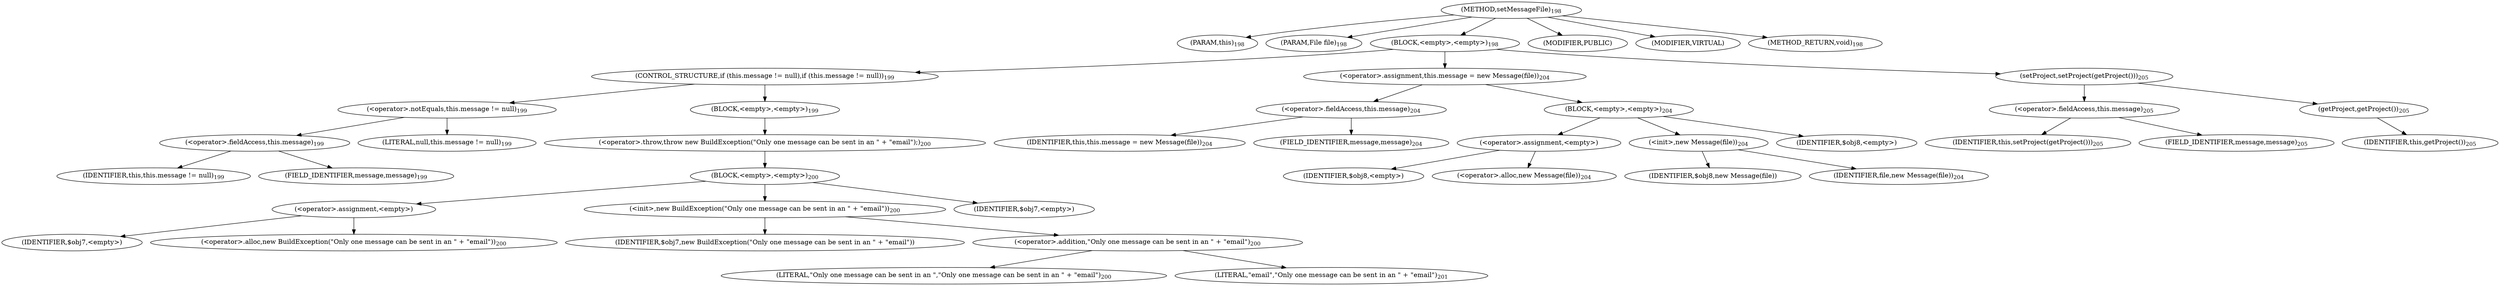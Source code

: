 digraph "setMessageFile" {  
"237" [label = <(METHOD,setMessageFile)<SUB>198</SUB>> ]
"20" [label = <(PARAM,this)<SUB>198</SUB>> ]
"238" [label = <(PARAM,File file)<SUB>198</SUB>> ]
"239" [label = <(BLOCK,&lt;empty&gt;,&lt;empty&gt;)<SUB>198</SUB>> ]
"240" [label = <(CONTROL_STRUCTURE,if (this.message != null),if (this.message != null))<SUB>199</SUB>> ]
"241" [label = <(&lt;operator&gt;.notEquals,this.message != null)<SUB>199</SUB>> ]
"242" [label = <(&lt;operator&gt;.fieldAccess,this.message)<SUB>199</SUB>> ]
"19" [label = <(IDENTIFIER,this,this.message != null)<SUB>199</SUB>> ]
"243" [label = <(FIELD_IDENTIFIER,message,message)<SUB>199</SUB>> ]
"244" [label = <(LITERAL,null,this.message != null)<SUB>199</SUB>> ]
"245" [label = <(BLOCK,&lt;empty&gt;,&lt;empty&gt;)<SUB>199</SUB>> ]
"246" [label = <(&lt;operator&gt;.throw,throw new BuildException(&quot;Only one message can be sent in an &quot; + &quot;email&quot;);)<SUB>200</SUB>> ]
"247" [label = <(BLOCK,&lt;empty&gt;,&lt;empty&gt;)<SUB>200</SUB>> ]
"248" [label = <(&lt;operator&gt;.assignment,&lt;empty&gt;)> ]
"249" [label = <(IDENTIFIER,$obj7,&lt;empty&gt;)> ]
"250" [label = <(&lt;operator&gt;.alloc,new BuildException(&quot;Only one message can be sent in an &quot; + &quot;email&quot;))<SUB>200</SUB>> ]
"251" [label = <(&lt;init&gt;,new BuildException(&quot;Only one message can be sent in an &quot; + &quot;email&quot;))<SUB>200</SUB>> ]
"252" [label = <(IDENTIFIER,$obj7,new BuildException(&quot;Only one message can be sent in an &quot; + &quot;email&quot;))> ]
"253" [label = <(&lt;operator&gt;.addition,&quot;Only one message can be sent in an &quot; + &quot;email&quot;)<SUB>200</SUB>> ]
"254" [label = <(LITERAL,&quot;Only one message can be sent in an &quot;,&quot;Only one message can be sent in an &quot; + &quot;email&quot;)<SUB>200</SUB>> ]
"255" [label = <(LITERAL,&quot;email&quot;,&quot;Only one message can be sent in an &quot; + &quot;email&quot;)<SUB>201</SUB>> ]
"256" [label = <(IDENTIFIER,$obj7,&lt;empty&gt;)> ]
"257" [label = <(&lt;operator&gt;.assignment,this.message = new Message(file))<SUB>204</SUB>> ]
"258" [label = <(&lt;operator&gt;.fieldAccess,this.message)<SUB>204</SUB>> ]
"21" [label = <(IDENTIFIER,this,this.message = new Message(file))<SUB>204</SUB>> ]
"259" [label = <(FIELD_IDENTIFIER,message,message)<SUB>204</SUB>> ]
"260" [label = <(BLOCK,&lt;empty&gt;,&lt;empty&gt;)<SUB>204</SUB>> ]
"261" [label = <(&lt;operator&gt;.assignment,&lt;empty&gt;)> ]
"262" [label = <(IDENTIFIER,$obj8,&lt;empty&gt;)> ]
"263" [label = <(&lt;operator&gt;.alloc,new Message(file))<SUB>204</SUB>> ]
"264" [label = <(&lt;init&gt;,new Message(file))<SUB>204</SUB>> ]
"265" [label = <(IDENTIFIER,$obj8,new Message(file))> ]
"266" [label = <(IDENTIFIER,file,new Message(file))<SUB>204</SUB>> ]
"267" [label = <(IDENTIFIER,$obj8,&lt;empty&gt;)> ]
"268" [label = <(setProject,setProject(getProject()))<SUB>205</SUB>> ]
"269" [label = <(&lt;operator&gt;.fieldAccess,this.message)<SUB>205</SUB>> ]
"23" [label = <(IDENTIFIER,this,setProject(getProject()))<SUB>205</SUB>> ]
"270" [label = <(FIELD_IDENTIFIER,message,message)<SUB>205</SUB>> ]
"271" [label = <(getProject,getProject())<SUB>205</SUB>> ]
"22" [label = <(IDENTIFIER,this,getProject())<SUB>205</SUB>> ]
"272" [label = <(MODIFIER,PUBLIC)> ]
"273" [label = <(MODIFIER,VIRTUAL)> ]
"274" [label = <(METHOD_RETURN,void)<SUB>198</SUB>> ]
  "237" -> "20" 
  "237" -> "238" 
  "237" -> "239" 
  "237" -> "272" 
  "237" -> "273" 
  "237" -> "274" 
  "239" -> "240" 
  "239" -> "257" 
  "239" -> "268" 
  "240" -> "241" 
  "240" -> "245" 
  "241" -> "242" 
  "241" -> "244" 
  "242" -> "19" 
  "242" -> "243" 
  "245" -> "246" 
  "246" -> "247" 
  "247" -> "248" 
  "247" -> "251" 
  "247" -> "256" 
  "248" -> "249" 
  "248" -> "250" 
  "251" -> "252" 
  "251" -> "253" 
  "253" -> "254" 
  "253" -> "255" 
  "257" -> "258" 
  "257" -> "260" 
  "258" -> "21" 
  "258" -> "259" 
  "260" -> "261" 
  "260" -> "264" 
  "260" -> "267" 
  "261" -> "262" 
  "261" -> "263" 
  "264" -> "265" 
  "264" -> "266" 
  "268" -> "269" 
  "268" -> "271" 
  "269" -> "23" 
  "269" -> "270" 
  "271" -> "22" 
}
